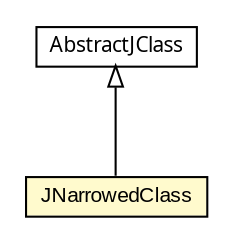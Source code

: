#!/usr/local/bin/dot
#
# Class diagram 
# Generated by UMLGraph version 5.1 (http://www.umlgraph.org/)
#

digraph G {
	edge [fontname="arial",fontsize=10,labelfontname="arial",labelfontsize=10];
	node [fontname="arial",fontsize=10,shape=plaintext];
	nodesep=0.25;
	ranksep=0.5;
	// com.helger.jcodemodel.JNarrowedClass
	c3618 [label=<<table title="com.helger.jcodemodel.JNarrowedClass" border="0" cellborder="1" cellspacing="0" cellpadding="2" port="p" bgcolor="lemonChiffon" href="./JNarrowedClass.html">
		<tr><td><table border="0" cellspacing="0" cellpadding="1">
<tr><td align="center" balign="center"> JNarrowedClass </td></tr>
		</table></td></tr>
		</table>>, fontname="arial", fontcolor="black", fontsize=10.0];
	// com.helger.jcodemodel.AbstractJClass
	c3686 [label=<<table title="com.helger.jcodemodel.AbstractJClass" border="0" cellborder="1" cellspacing="0" cellpadding="2" port="p" href="./AbstractJClass.html">
		<tr><td><table border="0" cellspacing="0" cellpadding="1">
<tr><td align="center" balign="center"><font face="ariali"> AbstractJClass </font></td></tr>
		</table></td></tr>
		</table>>, fontname="arial", fontcolor="black", fontsize=10.0];
	//com.helger.jcodemodel.JNarrowedClass extends com.helger.jcodemodel.AbstractJClass
	c3686:p -> c3618:p [dir=back,arrowtail=empty];
}

